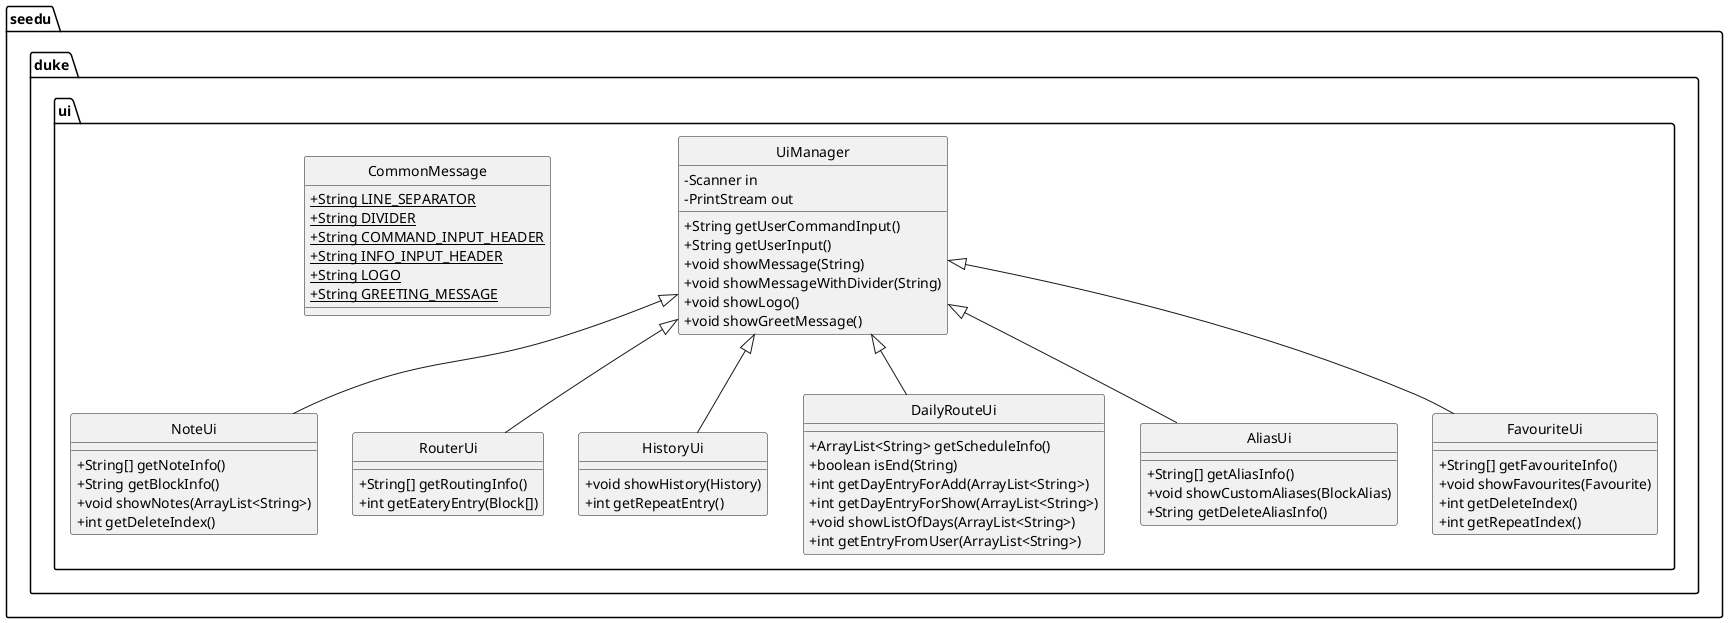 @startuml
hide circle
skinparam classAttributeIconSize 0

class seedu.duke.ui.NoteUi {
+ String[] getNoteInfo()
+ String getBlockInfo()
+ void showNotes(ArrayList<String>)
+ int getDeleteIndex()
}
class seedu.duke.ui.RouterUi {
+ String[] getRoutingInfo()
+ int getEateryEntry(Block[])
}
class seedu.duke.ui.UiManager {
- Scanner in
- PrintStream out
+ String getUserCommandInput()
+ String getUserInput()
+ void showMessage(String)
+ void showMessageWithDivider(String)
+ void showLogo()
+ void showGreetMessage()
}
class seedu.duke.ui.HistoryUi {
+ void showHistory(History)
+ int getRepeatEntry()
}
class seedu.duke.ui.CommonMessage {
+ {static} String LINE_SEPARATOR
+ {static} String DIVIDER
+ {static} String COMMAND_INPUT_HEADER
+ {static} String INFO_INPUT_HEADER
+ {static} String LOGO
+ {static} String GREETING_MESSAGE
}
class seedu.duke.ui.DailyRouteUi {
+ ArrayList<String> getScheduleInfo()
+ boolean isEnd(String)
+ int getDayEntryForAdd(ArrayList<String>)
+ int getDayEntryForShow(ArrayList<String>)
+ void showListOfDays(ArrayList<String>)
+ int getEntryFromUser(ArrayList<String>)
}
class seedu.duke.ui.AliasUi {
+ String[] getAliasInfo()
+ void showCustomAliases(BlockAlias)
+ String getDeleteAliasInfo()
}
class seedu.duke.ui.FavouriteUi {
+ String[] getFavouriteInfo()
+ void showFavourites(Favourite)
+ int getDeleteIndex()
+ int getRepeatIndex()
}


seedu.duke.ui.UiManager <|-- seedu.duke.ui.NoteUi
seedu.duke.ui.UiManager <|-- seedu.duke.ui.RouterUi
seedu.duke.ui.UiManager <|-- seedu.duke.ui.HistoryUi
seedu.duke.ui.UiManager <|-- seedu.duke.ui.DailyRouteUi
seedu.duke.ui.UiManager <|-- seedu.duke.ui.AliasUi
seedu.duke.ui.UiManager <|-- seedu.duke.ui.FavouriteUi
@enduml
